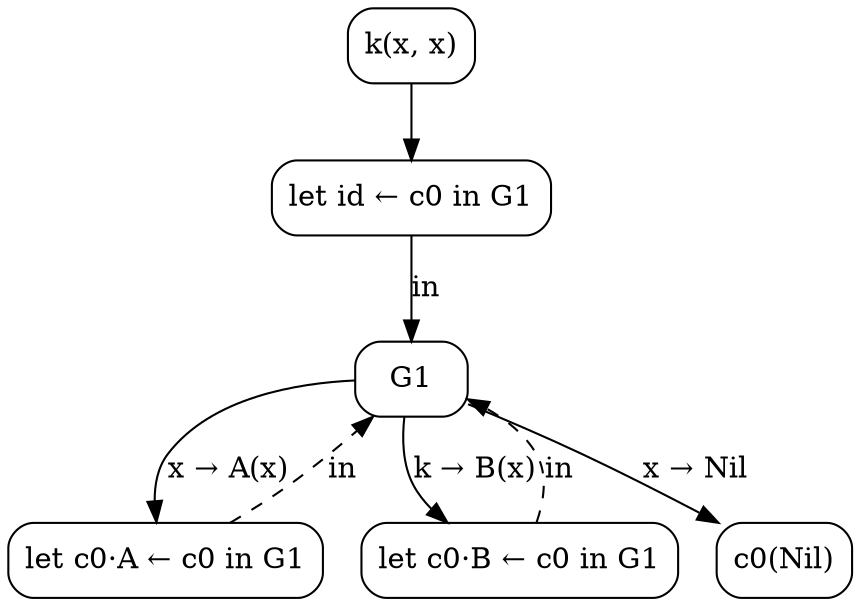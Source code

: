 digraph {
  node [shape=box, style=rounded];

  C0 [label="k(x, x)"];
  L1 [label="let id ← c0 in G1"];
  C0 -> L1;
  L1 -> G1 [label="in"];
  G1 -> L2 [label="x → A(x)"];
  L2 [label="let c0·A ← c0 in G1"];
  L2 -> G1 [label="in", style=dashed];
  G1 -> L3 [label="k → B(x)"];
  L3 [label="let c0·B ← c0 in G1"];
  L3 -> G1 [label="in", style=dashed];
  C3 [label="c0(Nil)"];
  G1 -> C3 [label="x → Nil"];
}
